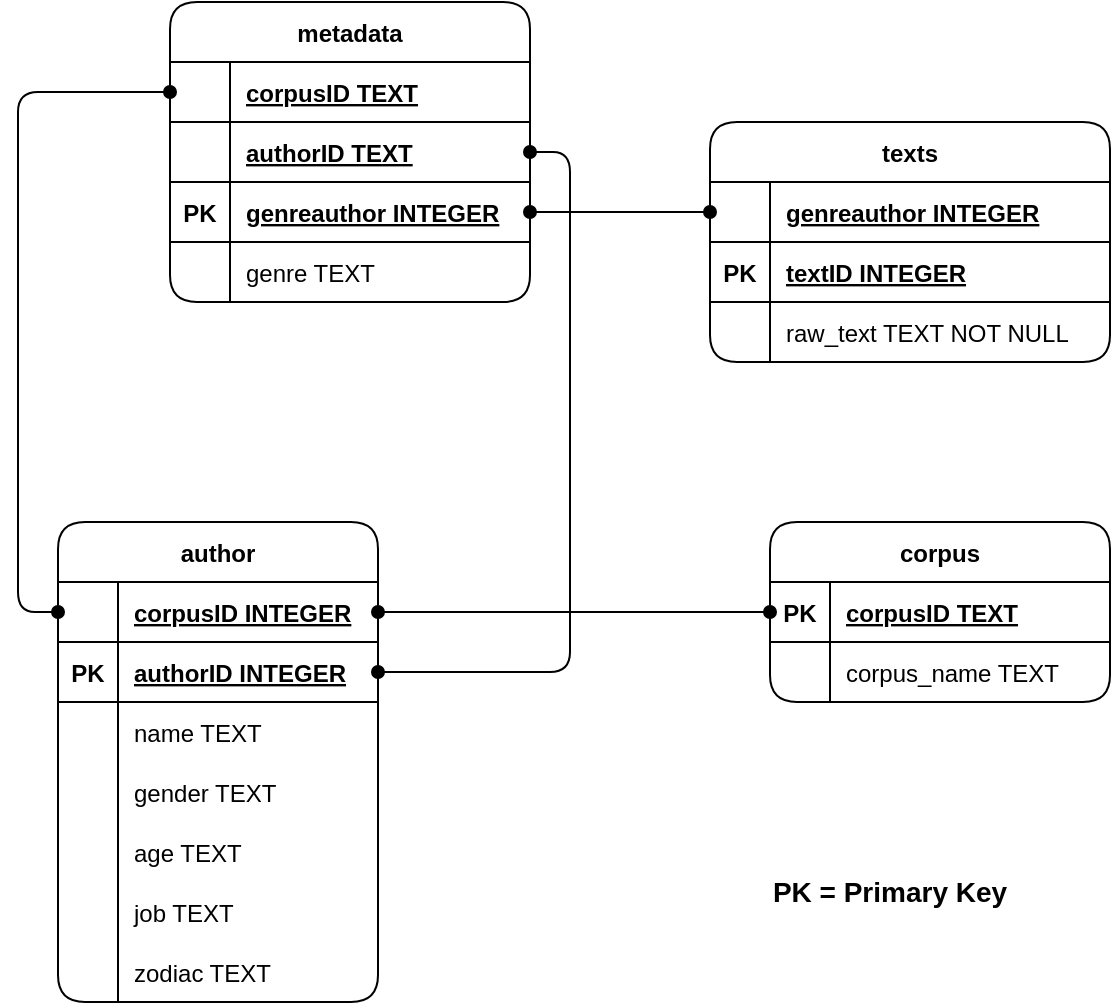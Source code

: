 <mxfile version="27.0.8">
  <diagram name="Page-1" id="h1k5lkywJEwB0QQ7qwEW">
    <mxGraphModel dx="960" dy="585" grid="1" gridSize="10" guides="1" tooltips="1" connect="1" arrows="1" fold="1" page="1" pageScale="1" pageWidth="827" pageHeight="1169" math="0" shadow="0">
      <root>
        <mxCell id="0" />
        <mxCell id="1" parent="0" />
        <mxCell id="e_uFrDaH6i0oVaSRH7T--74" value="corpus" style="shape=table;startSize=30;container=1;collapsible=1;childLayout=tableLayout;fixedRows=1;rowLines=0;fontStyle=1;align=center;resizeLast=1;rounded=1;swimlaneLine=1;" parent="1" vertex="1">
          <mxGeometry x="610" y="330" width="170" height="90" as="geometry" />
        </mxCell>
        <mxCell id="e_uFrDaH6i0oVaSRH7T--75" value="" style="shape=tableRow;horizontal=0;startSize=0;swimlaneHead=0;swimlaneBody=0;fillColor=none;collapsible=0;dropTarget=0;points=[[0,0.5],[1,0.5]];portConstraint=eastwest;strokeColor=inherit;top=0;left=0;right=0;bottom=1;" parent="e_uFrDaH6i0oVaSRH7T--74" vertex="1">
          <mxGeometry y="30" width="170" height="30" as="geometry" />
        </mxCell>
        <mxCell id="e_uFrDaH6i0oVaSRH7T--76" value="PK" style="shape=partialRectangle;overflow=hidden;connectable=0;fillColor=none;strokeColor=inherit;top=0;left=0;bottom=0;right=0;fontStyle=1;" parent="e_uFrDaH6i0oVaSRH7T--75" vertex="1">
          <mxGeometry width="30" height="30" as="geometry">
            <mxRectangle width="30" height="30" as="alternateBounds" />
          </mxGeometry>
        </mxCell>
        <mxCell id="e_uFrDaH6i0oVaSRH7T--77" value="corpusID TEXT " style="shape=partialRectangle;overflow=hidden;connectable=0;fillColor=none;align=left;strokeColor=inherit;top=0;left=0;bottom=0;right=0;spacingLeft=6;fontStyle=5;" parent="e_uFrDaH6i0oVaSRH7T--75" vertex="1">
          <mxGeometry x="30" width="140" height="30" as="geometry">
            <mxRectangle width="140" height="30" as="alternateBounds" />
          </mxGeometry>
        </mxCell>
        <mxCell id="e_uFrDaH6i0oVaSRH7T--78" value="" style="shape=tableRow;horizontal=0;startSize=0;swimlaneHead=0;swimlaneBody=0;fillColor=none;collapsible=0;dropTarget=0;points=[[0,0.5],[1,0.5]];portConstraint=eastwest;strokeColor=inherit;top=0;left=0;right=0;bottom=0;" parent="e_uFrDaH6i0oVaSRH7T--74" vertex="1">
          <mxGeometry y="60" width="170" height="30" as="geometry" />
        </mxCell>
        <mxCell id="e_uFrDaH6i0oVaSRH7T--79" value="" style="shape=partialRectangle;overflow=hidden;connectable=0;fillColor=none;strokeColor=inherit;top=0;left=0;bottom=0;right=0;" parent="e_uFrDaH6i0oVaSRH7T--78" vertex="1">
          <mxGeometry width="30" height="30" as="geometry">
            <mxRectangle width="30" height="30" as="alternateBounds" />
          </mxGeometry>
        </mxCell>
        <mxCell id="e_uFrDaH6i0oVaSRH7T--80" value="corpus_name TEXT" style="shape=partialRectangle;overflow=hidden;connectable=0;fillColor=none;align=left;strokeColor=inherit;top=0;left=0;bottom=0;right=0;spacingLeft=6;" parent="e_uFrDaH6i0oVaSRH7T--78" vertex="1">
          <mxGeometry x="30" width="140" height="30" as="geometry">
            <mxRectangle width="140" height="30" as="alternateBounds" />
          </mxGeometry>
        </mxCell>
        <mxCell id="e_uFrDaH6i0oVaSRH7T--84" value="author" style="shape=table;startSize=30;container=1;collapsible=1;childLayout=tableLayout;fixedRows=1;rowLines=0;fontStyle=1;align=center;resizeLast=1;swimlaneLine=1;rounded=1;" parent="1" vertex="1">
          <mxGeometry x="254" y="330" width="160" height="240" as="geometry" />
        </mxCell>
        <mxCell id="e_uFrDaH6i0oVaSRH7T--85" value="" style="shape=tableRow;horizontal=0;startSize=0;swimlaneHead=0;swimlaneBody=0;fillColor=none;collapsible=0;dropTarget=0;points=[[0,0.5],[1,0.5]];portConstraint=eastwest;strokeColor=inherit;top=0;left=0;right=0;bottom=1;" parent="e_uFrDaH6i0oVaSRH7T--84" vertex="1">
          <mxGeometry y="30" width="160" height="30" as="geometry" />
        </mxCell>
        <mxCell id="e_uFrDaH6i0oVaSRH7T--86" value="" style="shape=partialRectangle;overflow=hidden;connectable=0;fillColor=none;strokeColor=inherit;top=0;left=0;bottom=0;right=0;fontStyle=1;" parent="e_uFrDaH6i0oVaSRH7T--85" vertex="1">
          <mxGeometry width="30" height="30" as="geometry">
            <mxRectangle width="30" height="30" as="alternateBounds" />
          </mxGeometry>
        </mxCell>
        <mxCell id="e_uFrDaH6i0oVaSRH7T--87" value="corpusID INTEGER" style="shape=partialRectangle;overflow=hidden;connectable=0;fillColor=none;align=left;strokeColor=inherit;top=0;left=0;bottom=0;right=0;spacingLeft=6;fontStyle=5;" parent="e_uFrDaH6i0oVaSRH7T--85" vertex="1">
          <mxGeometry x="30" width="130" height="30" as="geometry">
            <mxRectangle width="130" height="30" as="alternateBounds" />
          </mxGeometry>
        </mxCell>
        <mxCell id="e_uFrDaH6i0oVaSRH7T--88" value="" style="shape=tableRow;horizontal=0;startSize=0;swimlaneHead=0;swimlaneBody=0;fillColor=none;collapsible=0;dropTarget=0;points=[[0,0.5],[1,0.5]];portConstraint=eastwest;strokeColor=inherit;top=0;left=0;right=0;bottom=1;" parent="e_uFrDaH6i0oVaSRH7T--84" vertex="1">
          <mxGeometry y="60" width="160" height="30" as="geometry" />
        </mxCell>
        <mxCell id="e_uFrDaH6i0oVaSRH7T--89" value="PK" style="shape=partialRectangle;overflow=hidden;connectable=0;fillColor=none;strokeColor=inherit;top=0;left=0;bottom=0;right=0;fontStyle=1;" parent="e_uFrDaH6i0oVaSRH7T--88" vertex="1">
          <mxGeometry width="30" height="30" as="geometry">
            <mxRectangle width="30" height="30" as="alternateBounds" />
          </mxGeometry>
        </mxCell>
        <mxCell id="e_uFrDaH6i0oVaSRH7T--90" value="authorID INTEGER " style="shape=partialRectangle;overflow=hidden;connectable=0;fillColor=none;align=left;strokeColor=inherit;top=0;left=0;bottom=0;right=0;spacingLeft=6;fontStyle=5;" parent="e_uFrDaH6i0oVaSRH7T--88" vertex="1">
          <mxGeometry x="30" width="130" height="30" as="geometry">
            <mxRectangle width="130" height="30" as="alternateBounds" />
          </mxGeometry>
        </mxCell>
        <mxCell id="e_uFrDaH6i0oVaSRH7T--91" value="" style="shape=tableRow;horizontal=0;startSize=0;swimlaneHead=0;swimlaneBody=0;fillColor=none;collapsible=0;dropTarget=0;points=[[0,0.5],[1,0.5]];portConstraint=eastwest;strokeColor=inherit;top=0;left=0;right=0;bottom=0;" parent="e_uFrDaH6i0oVaSRH7T--84" vertex="1">
          <mxGeometry y="90" width="160" height="30" as="geometry" />
        </mxCell>
        <mxCell id="e_uFrDaH6i0oVaSRH7T--92" value="" style="shape=partialRectangle;overflow=hidden;connectable=0;fillColor=none;strokeColor=inherit;top=0;left=0;bottom=0;right=0;" parent="e_uFrDaH6i0oVaSRH7T--91" vertex="1">
          <mxGeometry width="30" height="30" as="geometry">
            <mxRectangle width="30" height="30" as="alternateBounds" />
          </mxGeometry>
        </mxCell>
        <mxCell id="e_uFrDaH6i0oVaSRH7T--93" value="name TEXT" style="shape=partialRectangle;overflow=hidden;connectable=0;fillColor=none;align=left;strokeColor=inherit;top=0;left=0;bottom=0;right=0;spacingLeft=6;" parent="e_uFrDaH6i0oVaSRH7T--91" vertex="1">
          <mxGeometry x="30" width="130" height="30" as="geometry">
            <mxRectangle width="130" height="30" as="alternateBounds" />
          </mxGeometry>
        </mxCell>
        <mxCell id="e_uFrDaH6i0oVaSRH7T--94" value="" style="shape=tableRow;horizontal=0;startSize=0;swimlaneHead=0;swimlaneBody=0;fillColor=none;collapsible=0;dropTarget=0;points=[[0,0.5],[1,0.5]];portConstraint=eastwest;strokeColor=inherit;top=0;left=0;right=0;bottom=0;" parent="e_uFrDaH6i0oVaSRH7T--84" vertex="1">
          <mxGeometry y="120" width="160" height="30" as="geometry" />
        </mxCell>
        <mxCell id="e_uFrDaH6i0oVaSRH7T--95" value="" style="shape=partialRectangle;overflow=hidden;connectable=0;fillColor=none;strokeColor=inherit;top=0;left=0;bottom=0;right=0;" parent="e_uFrDaH6i0oVaSRH7T--94" vertex="1">
          <mxGeometry width="30" height="30" as="geometry">
            <mxRectangle width="30" height="30" as="alternateBounds" />
          </mxGeometry>
        </mxCell>
        <mxCell id="e_uFrDaH6i0oVaSRH7T--96" value="gender TEXT" style="shape=partialRectangle;overflow=hidden;connectable=0;fillColor=none;align=left;strokeColor=inherit;top=0;left=0;bottom=0;right=0;spacingLeft=6;" parent="e_uFrDaH6i0oVaSRH7T--94" vertex="1">
          <mxGeometry x="30" width="130" height="30" as="geometry">
            <mxRectangle width="130" height="30" as="alternateBounds" />
          </mxGeometry>
        </mxCell>
        <mxCell id="e_uFrDaH6i0oVaSRH7T--97" value="" style="shape=tableRow;horizontal=0;startSize=0;swimlaneHead=0;swimlaneBody=0;fillColor=none;collapsible=0;dropTarget=0;points=[[0,0.5],[1,0.5]];portConstraint=eastwest;strokeColor=inherit;top=0;left=0;right=0;bottom=0;" parent="e_uFrDaH6i0oVaSRH7T--84" vertex="1">
          <mxGeometry y="150" width="160" height="30" as="geometry" />
        </mxCell>
        <mxCell id="e_uFrDaH6i0oVaSRH7T--98" value="" style="shape=partialRectangle;overflow=hidden;connectable=0;fillColor=none;strokeColor=inherit;top=0;left=0;bottom=0;right=0;" parent="e_uFrDaH6i0oVaSRH7T--97" vertex="1">
          <mxGeometry width="30" height="30" as="geometry">
            <mxRectangle width="30" height="30" as="alternateBounds" />
          </mxGeometry>
        </mxCell>
        <mxCell id="e_uFrDaH6i0oVaSRH7T--99" value="age TEXT" style="shape=partialRectangle;overflow=hidden;connectable=0;fillColor=none;align=left;strokeColor=inherit;top=0;left=0;bottom=0;right=0;spacingLeft=6;" parent="e_uFrDaH6i0oVaSRH7T--97" vertex="1">
          <mxGeometry x="30" width="130" height="30" as="geometry">
            <mxRectangle width="130" height="30" as="alternateBounds" />
          </mxGeometry>
        </mxCell>
        <mxCell id="e_uFrDaH6i0oVaSRH7T--100" value="" style="shape=tableRow;horizontal=0;startSize=0;swimlaneHead=0;swimlaneBody=0;fillColor=none;collapsible=0;dropTarget=0;points=[[0,0.5],[1,0.5]];portConstraint=eastwest;strokeColor=inherit;top=0;left=0;right=0;bottom=0;" parent="e_uFrDaH6i0oVaSRH7T--84" vertex="1">
          <mxGeometry y="180" width="160" height="30" as="geometry" />
        </mxCell>
        <mxCell id="e_uFrDaH6i0oVaSRH7T--101" value="" style="shape=partialRectangle;overflow=hidden;connectable=0;fillColor=none;strokeColor=inherit;top=0;left=0;bottom=0;right=0;" parent="e_uFrDaH6i0oVaSRH7T--100" vertex="1">
          <mxGeometry width="30" height="30" as="geometry">
            <mxRectangle width="30" height="30" as="alternateBounds" />
          </mxGeometry>
        </mxCell>
        <mxCell id="e_uFrDaH6i0oVaSRH7T--102" value="job TEXT" style="shape=partialRectangle;overflow=hidden;connectable=0;fillColor=none;align=left;strokeColor=inherit;top=0;left=0;bottom=0;right=0;spacingLeft=6;" parent="e_uFrDaH6i0oVaSRH7T--100" vertex="1">
          <mxGeometry x="30" width="130" height="30" as="geometry">
            <mxRectangle width="130" height="30" as="alternateBounds" />
          </mxGeometry>
        </mxCell>
        <mxCell id="e_uFrDaH6i0oVaSRH7T--103" value="" style="shape=tableRow;horizontal=0;startSize=0;swimlaneHead=0;swimlaneBody=0;fillColor=none;collapsible=0;dropTarget=0;points=[[0,0.5],[1,0.5]];portConstraint=eastwest;strokeColor=inherit;top=0;left=0;right=0;bottom=0;" parent="e_uFrDaH6i0oVaSRH7T--84" vertex="1">
          <mxGeometry y="210" width="160" height="30" as="geometry" />
        </mxCell>
        <mxCell id="e_uFrDaH6i0oVaSRH7T--104" value="" style="shape=partialRectangle;overflow=hidden;connectable=0;fillColor=none;strokeColor=inherit;top=0;left=0;bottom=0;right=0;" parent="e_uFrDaH6i0oVaSRH7T--103" vertex="1">
          <mxGeometry width="30" height="30" as="geometry">
            <mxRectangle width="30" height="30" as="alternateBounds" />
          </mxGeometry>
        </mxCell>
        <mxCell id="e_uFrDaH6i0oVaSRH7T--105" value="zodiac TEXT" style="shape=partialRectangle;overflow=hidden;connectable=0;fillColor=none;align=left;strokeColor=inherit;top=0;left=0;bottom=0;right=0;spacingLeft=6;" parent="e_uFrDaH6i0oVaSRH7T--103" vertex="1">
          <mxGeometry x="30" width="130" height="30" as="geometry">
            <mxRectangle width="130" height="30" as="alternateBounds" />
          </mxGeometry>
        </mxCell>
        <mxCell id="e_uFrDaH6i0oVaSRH7T--109" value="metadata" style="shape=table;startSize=30;container=1;collapsible=1;childLayout=tableLayout;fixedRows=1;rowLines=0;fontStyle=1;align=center;resizeLast=1;swimlaneLine=1;rounded=1;" parent="1" vertex="1">
          <mxGeometry x="310" y="70" width="180" height="150" as="geometry" />
        </mxCell>
        <mxCell id="e_uFrDaH6i0oVaSRH7T--110" value="" style="shape=tableRow;horizontal=0;startSize=0;swimlaneHead=0;swimlaneBody=0;fillColor=none;collapsible=0;dropTarget=0;points=[[0,0.5],[1,0.5]];portConstraint=eastwest;strokeColor=inherit;top=0;left=0;right=0;bottom=1;" parent="e_uFrDaH6i0oVaSRH7T--109" vertex="1">
          <mxGeometry y="30" width="180" height="30" as="geometry" />
        </mxCell>
        <mxCell id="e_uFrDaH6i0oVaSRH7T--111" value="" style="shape=partialRectangle;overflow=hidden;connectable=0;fillColor=none;strokeColor=inherit;top=0;left=0;bottom=0;right=0;fontStyle=1;" parent="e_uFrDaH6i0oVaSRH7T--110" vertex="1">
          <mxGeometry width="30" height="30" as="geometry">
            <mxRectangle width="30" height="30" as="alternateBounds" />
          </mxGeometry>
        </mxCell>
        <mxCell id="e_uFrDaH6i0oVaSRH7T--112" value="corpusID TEXT" style="shape=partialRectangle;overflow=hidden;connectable=0;fillColor=none;align=left;strokeColor=inherit;top=0;left=0;bottom=0;right=0;spacingLeft=6;fontStyle=5;" parent="e_uFrDaH6i0oVaSRH7T--110" vertex="1">
          <mxGeometry x="30" width="150" height="30" as="geometry">
            <mxRectangle width="150" height="30" as="alternateBounds" />
          </mxGeometry>
        </mxCell>
        <mxCell id="e_uFrDaH6i0oVaSRH7T--113" value="" style="shape=tableRow;horizontal=0;startSize=0;swimlaneHead=0;swimlaneBody=0;fillColor=none;collapsible=0;dropTarget=0;points=[[0,0.5],[1,0.5]];portConstraint=eastwest;strokeColor=inherit;top=0;left=0;right=0;bottom=1;" parent="e_uFrDaH6i0oVaSRH7T--109" vertex="1">
          <mxGeometry y="60" width="180" height="30" as="geometry" />
        </mxCell>
        <mxCell id="e_uFrDaH6i0oVaSRH7T--114" value="" style="shape=partialRectangle;overflow=hidden;connectable=0;fillColor=none;strokeColor=inherit;top=0;left=0;bottom=0;right=0;fontStyle=1;" parent="e_uFrDaH6i0oVaSRH7T--113" vertex="1">
          <mxGeometry width="30" height="30" as="geometry">
            <mxRectangle width="30" height="30" as="alternateBounds" />
          </mxGeometry>
        </mxCell>
        <mxCell id="e_uFrDaH6i0oVaSRH7T--115" value="authorID TEXT" style="shape=partialRectangle;overflow=hidden;connectable=0;fillColor=none;align=left;strokeColor=inherit;top=0;left=0;bottom=0;right=0;spacingLeft=6;fontStyle=5;" parent="e_uFrDaH6i0oVaSRH7T--113" vertex="1">
          <mxGeometry x="30" width="150" height="30" as="geometry">
            <mxRectangle width="150" height="30" as="alternateBounds" />
          </mxGeometry>
        </mxCell>
        <mxCell id="e_uFrDaH6i0oVaSRH7T--116" value="" style="shape=tableRow;horizontal=0;startSize=0;swimlaneHead=0;swimlaneBody=0;fillColor=none;collapsible=0;dropTarget=0;points=[[0,0.5],[1,0.5]];portConstraint=eastwest;strokeColor=inherit;top=0;left=0;right=0;bottom=1;" parent="e_uFrDaH6i0oVaSRH7T--109" vertex="1">
          <mxGeometry y="90" width="180" height="30" as="geometry" />
        </mxCell>
        <mxCell id="e_uFrDaH6i0oVaSRH7T--117" value="PK" style="shape=partialRectangle;overflow=hidden;connectable=0;fillColor=none;strokeColor=inherit;top=0;left=0;bottom=0;right=0;fontStyle=1;" parent="e_uFrDaH6i0oVaSRH7T--116" vertex="1">
          <mxGeometry width="30" height="30" as="geometry">
            <mxRectangle width="30" height="30" as="alternateBounds" />
          </mxGeometry>
        </mxCell>
        <mxCell id="e_uFrDaH6i0oVaSRH7T--118" value="genreauthor INTEGER " style="shape=partialRectangle;overflow=hidden;connectable=0;fillColor=none;align=left;strokeColor=inherit;top=0;left=0;bottom=0;right=0;spacingLeft=6;fontStyle=5;" parent="e_uFrDaH6i0oVaSRH7T--116" vertex="1">
          <mxGeometry x="30" width="150" height="30" as="geometry">
            <mxRectangle width="150" height="30" as="alternateBounds" />
          </mxGeometry>
        </mxCell>
        <mxCell id="e_uFrDaH6i0oVaSRH7T--119" value="" style="shape=tableRow;horizontal=0;startSize=0;swimlaneHead=0;swimlaneBody=0;fillColor=none;collapsible=0;dropTarget=0;points=[[0,0.5],[1,0.5]];portConstraint=eastwest;strokeColor=inherit;top=0;left=0;right=0;bottom=0;" parent="e_uFrDaH6i0oVaSRH7T--109" vertex="1">
          <mxGeometry y="120" width="180" height="30" as="geometry" />
        </mxCell>
        <mxCell id="e_uFrDaH6i0oVaSRH7T--120" value="" style="shape=partialRectangle;overflow=hidden;connectable=0;fillColor=none;strokeColor=inherit;top=0;left=0;bottom=0;right=0;" parent="e_uFrDaH6i0oVaSRH7T--119" vertex="1">
          <mxGeometry width="30" height="30" as="geometry">
            <mxRectangle width="30" height="30" as="alternateBounds" />
          </mxGeometry>
        </mxCell>
        <mxCell id="e_uFrDaH6i0oVaSRH7T--121" value="genre TEXT" style="shape=partialRectangle;overflow=hidden;connectable=0;fillColor=none;align=left;strokeColor=inherit;top=0;left=0;bottom=0;right=0;spacingLeft=6;" parent="e_uFrDaH6i0oVaSRH7T--119" vertex="1">
          <mxGeometry x="30" width="150" height="30" as="geometry">
            <mxRectangle width="150" height="30" as="alternateBounds" />
          </mxGeometry>
        </mxCell>
        <mxCell id="e_uFrDaH6i0oVaSRH7T--125" value="texts" style="shape=table;startSize=30;container=1;collapsible=1;childLayout=tableLayout;fixedRows=1;rowLines=0;fontStyle=1;align=center;resizeLast=1;rounded=1;" parent="1" vertex="1">
          <mxGeometry x="580" y="130" width="200" height="120" as="geometry" />
        </mxCell>
        <mxCell id="e_uFrDaH6i0oVaSRH7T--126" value="" style="shape=tableRow;horizontal=0;startSize=0;swimlaneHead=0;swimlaneBody=0;fillColor=none;collapsible=0;dropTarget=0;points=[[0,0.5],[1,0.5]];portConstraint=eastwest;strokeColor=inherit;top=0;left=0;right=0;bottom=1;" parent="e_uFrDaH6i0oVaSRH7T--125" vertex="1">
          <mxGeometry y="30" width="200" height="30" as="geometry" />
        </mxCell>
        <mxCell id="e_uFrDaH6i0oVaSRH7T--127" value="" style="shape=partialRectangle;overflow=hidden;connectable=0;fillColor=none;strokeColor=inherit;top=0;left=0;bottom=0;right=0;fontStyle=1;" parent="e_uFrDaH6i0oVaSRH7T--126" vertex="1">
          <mxGeometry width="30" height="30" as="geometry">
            <mxRectangle width="30" height="30" as="alternateBounds" />
          </mxGeometry>
        </mxCell>
        <mxCell id="e_uFrDaH6i0oVaSRH7T--128" value="genreauthor INTEGER" style="shape=partialRectangle;overflow=hidden;connectable=0;fillColor=none;align=left;strokeColor=inherit;top=0;left=0;bottom=0;right=0;spacingLeft=6;fontStyle=5;" parent="e_uFrDaH6i0oVaSRH7T--126" vertex="1">
          <mxGeometry x="30" width="170" height="30" as="geometry">
            <mxRectangle width="170" height="30" as="alternateBounds" />
          </mxGeometry>
        </mxCell>
        <mxCell id="e_uFrDaH6i0oVaSRH7T--129" value="" style="shape=tableRow;horizontal=0;startSize=0;swimlaneHead=0;swimlaneBody=0;fillColor=none;collapsible=0;dropTarget=0;points=[[0,0.5],[1,0.5]];portConstraint=eastwest;strokeColor=inherit;top=0;left=0;right=0;bottom=1;" parent="e_uFrDaH6i0oVaSRH7T--125" vertex="1">
          <mxGeometry y="60" width="200" height="30" as="geometry" />
        </mxCell>
        <mxCell id="e_uFrDaH6i0oVaSRH7T--130" value="PK" style="shape=partialRectangle;overflow=hidden;connectable=0;fillColor=none;strokeColor=inherit;top=0;left=0;bottom=0;right=0;fontStyle=1;" parent="e_uFrDaH6i0oVaSRH7T--129" vertex="1">
          <mxGeometry width="30" height="30" as="geometry">
            <mxRectangle width="30" height="30" as="alternateBounds" />
          </mxGeometry>
        </mxCell>
        <mxCell id="e_uFrDaH6i0oVaSRH7T--131" value="textID INTEGER " style="shape=partialRectangle;overflow=hidden;connectable=0;fillColor=none;align=left;strokeColor=inherit;top=0;left=0;bottom=0;right=0;spacingLeft=6;fontStyle=5;" parent="e_uFrDaH6i0oVaSRH7T--129" vertex="1">
          <mxGeometry x="30" width="170" height="30" as="geometry">
            <mxRectangle width="170" height="30" as="alternateBounds" />
          </mxGeometry>
        </mxCell>
        <mxCell id="e_uFrDaH6i0oVaSRH7T--132" value="" style="shape=tableRow;horizontal=0;startSize=0;swimlaneHead=0;swimlaneBody=0;fillColor=none;collapsible=0;dropTarget=0;points=[[0,0.5],[1,0.5]];portConstraint=eastwest;strokeColor=inherit;top=0;left=0;right=0;bottom=0;" parent="e_uFrDaH6i0oVaSRH7T--125" vertex="1">
          <mxGeometry y="90" width="200" height="30" as="geometry" />
        </mxCell>
        <mxCell id="e_uFrDaH6i0oVaSRH7T--133" value="" style="shape=partialRectangle;overflow=hidden;connectable=0;fillColor=none;strokeColor=inherit;top=0;left=0;bottom=0;right=0;" parent="e_uFrDaH6i0oVaSRH7T--132" vertex="1">
          <mxGeometry width="30" height="30" as="geometry">
            <mxRectangle width="30" height="30" as="alternateBounds" />
          </mxGeometry>
        </mxCell>
        <mxCell id="e_uFrDaH6i0oVaSRH7T--134" value="raw_text TEXT NOT NULL" style="shape=partialRectangle;overflow=hidden;connectable=0;fillColor=none;align=left;strokeColor=inherit;top=0;left=0;bottom=0;right=0;spacingLeft=6;" parent="e_uFrDaH6i0oVaSRH7T--132" vertex="1">
          <mxGeometry x="30" width="170" height="30" as="geometry">
            <mxRectangle width="170" height="30" as="alternateBounds" />
          </mxGeometry>
        </mxCell>
        <mxCell id="e_uFrDaH6i0oVaSRH7T--138" style="edgeStyle=orthogonalEdgeStyle;rounded=1;orthogonalLoop=1;jettySize=auto;html=1;entryX=0;entryY=0.5;entryDx=0;entryDy=0;endArrow=oval;endFill=1;startArrow=oval;startFill=1;curved=0;" parent="1" source="e_uFrDaH6i0oVaSRH7T--110" target="e_uFrDaH6i0oVaSRH7T--85" edge="1">
          <mxGeometry relative="1" as="geometry" />
        </mxCell>
        <mxCell id="e_uFrDaH6i0oVaSRH7T--139" style="edgeStyle=orthogonalEdgeStyle;rounded=1;orthogonalLoop=1;jettySize=auto;html=1;exitX=1;exitY=0.5;exitDx=0;exitDy=0;entryX=0;entryY=0.5;entryDx=0;entryDy=0;startArrow=oval;startFill=1;endArrow=oval;endFill=1;curved=0;" parent="1" source="e_uFrDaH6i0oVaSRH7T--116" target="e_uFrDaH6i0oVaSRH7T--126" edge="1">
          <mxGeometry relative="1" as="geometry" />
        </mxCell>
        <mxCell id="e_uFrDaH6i0oVaSRH7T--141" style="edgeStyle=orthogonalEdgeStyle;rounded=1;orthogonalLoop=1;jettySize=auto;html=1;entryX=1;entryY=0.5;entryDx=0;entryDy=0;startArrow=oval;startFill=1;endArrow=oval;endFill=1;curved=0;" parent="1" source="e_uFrDaH6i0oVaSRH7T--75" target="e_uFrDaH6i0oVaSRH7T--85" edge="1">
          <mxGeometry relative="1" as="geometry" />
        </mxCell>
        <mxCell id="e_uFrDaH6i0oVaSRH7T--142" style="edgeStyle=orthogonalEdgeStyle;rounded=1;orthogonalLoop=1;jettySize=auto;html=1;entryX=1;entryY=0.5;entryDx=0;entryDy=0;startArrow=oval;startFill=1;endArrow=oval;endFill=1;curved=0;" parent="1" source="e_uFrDaH6i0oVaSRH7T--88" target="e_uFrDaH6i0oVaSRH7T--113" edge="1">
          <mxGeometry relative="1" as="geometry" />
        </mxCell>
        <mxCell id="e_uFrDaH6i0oVaSRH7T--143" value="PK = Primary Key" style="text;html=1;align=center;verticalAlign=middle;whiteSpace=wrap;rounded=1;fontStyle=1;fontSize=14;" parent="1" vertex="1">
          <mxGeometry x="580" y="500" width="180" height="30" as="geometry" />
        </mxCell>
      </root>
    </mxGraphModel>
  </diagram>
</mxfile>
